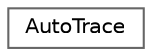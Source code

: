 digraph "Graphical Class Hierarchy"
{
 // INTERACTIVE_SVG=YES
 // LATEX_PDF_SIZE
  bgcolor="transparent";
  edge [fontname=Helvetica,fontsize=10,labelfontname=Helvetica,labelfontsize=10];
  node [fontname=Helvetica,fontsize=10,shape=box,height=0.2,width=0.4];
  rankdir="LR";
  Node0 [label="AutoTrace",height=0.2,width=0.4,color="grey40", fillcolor="white", style="filled",URL="$d5/dca/class_auto_trace.html",tooltip="Helper class to trace an entry statement at creation and another one at destruction."];
}
